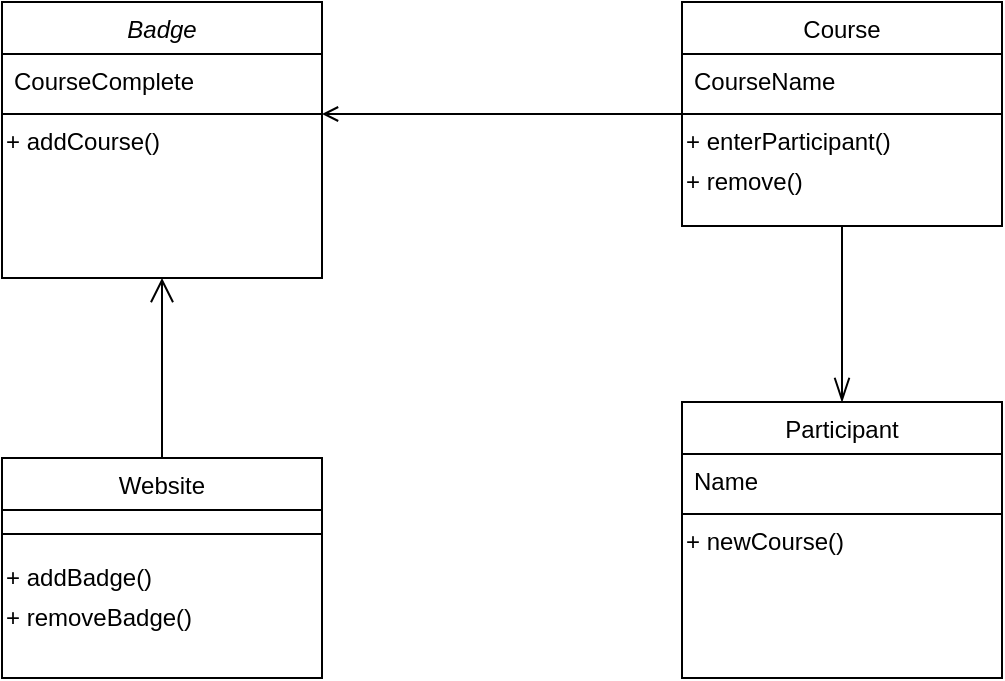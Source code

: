 <mxfile version="16.5.4" type="github" pages="3">
  <diagram id="C5RBs43oDa-KdzZeNtuy" name="Page-1">
    <mxGraphModel dx="1422" dy="762" grid="1" gridSize="10" guides="1" tooltips="1" connect="1" arrows="1" fold="1" page="1" pageScale="1" pageWidth="827" pageHeight="1169" math="0" shadow="0">
      <root>
        <mxCell id="WIyWlLk6GJQsqaUBKTNV-0" />
        <mxCell id="WIyWlLk6GJQsqaUBKTNV-1" parent="WIyWlLk6GJQsqaUBKTNV-0" />
        <mxCell id="zkfFHV4jXpPFQw0GAbJ--0" value="Badge" style="swimlane;fontStyle=2;align=center;verticalAlign=top;childLayout=stackLayout;horizontal=1;startSize=26;horizontalStack=0;resizeParent=1;resizeLast=0;collapsible=1;marginBottom=0;rounded=0;shadow=0;strokeWidth=1;" parent="WIyWlLk6GJQsqaUBKTNV-1" vertex="1">
          <mxGeometry x="220" y="120" width="160" height="138" as="geometry">
            <mxRectangle x="230" y="140" width="160" height="26" as="alternateBounds" />
          </mxGeometry>
        </mxCell>
        <mxCell id="zkfFHV4jXpPFQw0GAbJ--1" value="CourseComplete" style="text;align=left;verticalAlign=top;spacingLeft=4;spacingRight=4;overflow=hidden;rotatable=0;points=[[0,0.5],[1,0.5]];portConstraint=eastwest;" parent="zkfFHV4jXpPFQw0GAbJ--0" vertex="1">
          <mxGeometry y="26" width="160" height="26" as="geometry" />
        </mxCell>
        <mxCell id="zkfFHV4jXpPFQw0GAbJ--4" value="" style="line;html=1;strokeWidth=1;align=left;verticalAlign=middle;spacingTop=-1;spacingLeft=3;spacingRight=3;rotatable=0;labelPosition=right;points=[];portConstraint=eastwest;" parent="zkfFHV4jXpPFQw0GAbJ--0" vertex="1">
          <mxGeometry y="52" width="160" height="8" as="geometry" />
        </mxCell>
        <mxCell id="0Sktb1sjhlvCBiHv4Ixy-4" value="+ addCourse()" style="text;html=1;align=left;verticalAlign=middle;resizable=0;points=[];autosize=1;strokeColor=none;fillColor=none;" vertex="1" parent="zkfFHV4jXpPFQw0GAbJ--0">
          <mxGeometry y="60" width="160" height="20" as="geometry" />
        </mxCell>
        <mxCell id="zkfFHV4jXpPFQw0GAbJ--6" value="Participant" style="swimlane;fontStyle=0;align=center;verticalAlign=top;childLayout=stackLayout;horizontal=1;startSize=26;horizontalStack=0;resizeParent=1;resizeLast=0;collapsible=1;marginBottom=0;rounded=0;shadow=0;strokeWidth=1;" parent="WIyWlLk6GJQsqaUBKTNV-1" vertex="1">
          <mxGeometry x="560" y="320" width="160" height="138" as="geometry">
            <mxRectangle x="130" y="380" width="160" height="26" as="alternateBounds" />
          </mxGeometry>
        </mxCell>
        <mxCell id="zkfFHV4jXpPFQw0GAbJ--7" value="Name" style="text;align=left;verticalAlign=top;spacingLeft=4;spacingRight=4;overflow=hidden;rotatable=0;points=[[0,0.5],[1,0.5]];portConstraint=eastwest;" parent="zkfFHV4jXpPFQw0GAbJ--6" vertex="1">
          <mxGeometry y="26" width="160" height="26" as="geometry" />
        </mxCell>
        <mxCell id="zkfFHV4jXpPFQw0GAbJ--9" value="" style="line;html=1;strokeWidth=1;align=left;verticalAlign=middle;spacingTop=-1;spacingLeft=3;spacingRight=3;rotatable=0;labelPosition=right;points=[];portConstraint=eastwest;" parent="zkfFHV4jXpPFQw0GAbJ--6" vertex="1">
          <mxGeometry y="52" width="160" height="8" as="geometry" />
        </mxCell>
        <mxCell id="0Sktb1sjhlvCBiHv4Ixy-2" value="+ newCourse()" style="text;html=1;align=left;verticalAlign=middle;resizable=0;points=[];autosize=1;strokeColor=none;fillColor=none;" vertex="1" parent="zkfFHV4jXpPFQw0GAbJ--6">
          <mxGeometry y="60" width="160" height="20" as="geometry" />
        </mxCell>
        <mxCell id="zkfFHV4jXpPFQw0GAbJ--13" value="Website" style="swimlane;fontStyle=0;align=center;verticalAlign=top;childLayout=stackLayout;horizontal=1;startSize=26;horizontalStack=0;resizeParent=1;resizeLast=0;collapsible=1;marginBottom=0;rounded=0;shadow=0;strokeWidth=1;" parent="WIyWlLk6GJQsqaUBKTNV-1" vertex="1">
          <mxGeometry x="220" y="348" width="160" height="110" as="geometry">
            <mxRectangle x="340" y="380" width="170" height="26" as="alternateBounds" />
          </mxGeometry>
        </mxCell>
        <mxCell id="zkfFHV4jXpPFQw0GAbJ--15" value="" style="line;html=1;strokeWidth=1;align=left;verticalAlign=middle;spacingTop=-1;spacingLeft=3;spacingRight=3;rotatable=0;labelPosition=right;points=[];portConstraint=eastwest;" parent="zkfFHV4jXpPFQw0GAbJ--13" vertex="1">
          <mxGeometry y="26" width="160" height="24" as="geometry" />
        </mxCell>
        <mxCell id="0Sktb1sjhlvCBiHv4Ixy-0" value="+ addBadge()" style="text;html=1;align=left;verticalAlign=middle;resizable=0;points=[];autosize=1;strokeColor=none;fillColor=none;" vertex="1" parent="zkfFHV4jXpPFQw0GAbJ--13">
          <mxGeometry y="50" width="160" height="20" as="geometry" />
        </mxCell>
        <mxCell id="0Sktb1sjhlvCBiHv4Ixy-1" value="+ removeBadge()" style="text;html=1;align=left;verticalAlign=middle;resizable=0;points=[];autosize=1;strokeColor=none;fillColor=none;" vertex="1" parent="zkfFHV4jXpPFQw0GAbJ--13">
          <mxGeometry y="70" width="160" height="20" as="geometry" />
        </mxCell>
        <mxCell id="zkfFHV4jXpPFQw0GAbJ--16" value="" style="endArrow=open;endSize=10;endFill=0;shadow=0;strokeWidth=1;rounded=0;edgeStyle=elbowEdgeStyle;elbow=vertical;" parent="WIyWlLk6GJQsqaUBKTNV-1" source="zkfFHV4jXpPFQw0GAbJ--13" target="zkfFHV4jXpPFQw0GAbJ--0" edge="1">
          <mxGeometry width="160" relative="1" as="geometry">
            <mxPoint x="210" y="373" as="sourcePoint" />
            <mxPoint x="310" y="271" as="targetPoint" />
          </mxGeometry>
        </mxCell>
        <mxCell id="zkfFHV4jXpPFQw0GAbJ--17" value="Course" style="swimlane;fontStyle=0;align=center;verticalAlign=top;childLayout=stackLayout;horizontal=1;startSize=26;horizontalStack=0;resizeParent=1;resizeLast=0;collapsible=1;marginBottom=0;rounded=0;shadow=0;strokeWidth=1;" parent="WIyWlLk6GJQsqaUBKTNV-1" vertex="1">
          <mxGeometry x="560" y="120" width="160" height="112" as="geometry">
            <mxRectangle x="550" y="140" width="160" height="26" as="alternateBounds" />
          </mxGeometry>
        </mxCell>
        <mxCell id="zkfFHV4jXpPFQw0GAbJ--18" value="CourseName" style="text;align=left;verticalAlign=top;spacingLeft=4;spacingRight=4;overflow=hidden;rotatable=0;points=[[0,0.5],[1,0.5]];portConstraint=eastwest;" parent="zkfFHV4jXpPFQw0GAbJ--17" vertex="1">
          <mxGeometry y="26" width="160" height="26" as="geometry" />
        </mxCell>
        <mxCell id="zkfFHV4jXpPFQw0GAbJ--23" value="" style="line;html=1;strokeWidth=1;align=left;verticalAlign=middle;spacingTop=-1;spacingLeft=3;spacingRight=3;rotatable=0;labelPosition=right;points=[];portConstraint=eastwest;" parent="zkfFHV4jXpPFQw0GAbJ--17" vertex="1">
          <mxGeometry y="52" width="160" height="8" as="geometry" />
        </mxCell>
        <mxCell id="0Sktb1sjhlvCBiHv4Ixy-3" value="+ enterParticipant()" style="text;html=1;align=left;verticalAlign=middle;resizable=0;points=[];autosize=1;strokeColor=none;fillColor=none;" vertex="1" parent="zkfFHV4jXpPFQw0GAbJ--17">
          <mxGeometry y="60" width="160" height="20" as="geometry" />
        </mxCell>
        <mxCell id="0Sktb1sjhlvCBiHv4Ixy-6" value="+ remove()" style="text;html=1;align=left;verticalAlign=middle;resizable=0;points=[];autosize=1;strokeColor=none;fillColor=none;" vertex="1" parent="zkfFHV4jXpPFQw0GAbJ--17">
          <mxGeometry y="80" width="160" height="20" as="geometry" />
        </mxCell>
        <mxCell id="zkfFHV4jXpPFQw0GAbJ--26" value="" style="endArrow=open;shadow=0;strokeWidth=1;rounded=0;endFill=1;edgeStyle=elbowEdgeStyle;elbow=vertical;" parent="WIyWlLk6GJQsqaUBKTNV-1" source="zkfFHV4jXpPFQw0GAbJ--17" target="zkfFHV4jXpPFQw0GAbJ--0" edge="1">
          <mxGeometry x="0.5" y="41" relative="1" as="geometry">
            <mxPoint x="540" y="192" as="sourcePoint" />
            <mxPoint x="380" y="192" as="targetPoint" />
            <mxPoint x="-40" y="32" as="offset" />
          </mxGeometry>
        </mxCell>
        <mxCell id="zkfFHV4jXpPFQw0GAbJ--12" value="" style="endArrow=openThin;endSize=10;endFill=0;shadow=0;strokeWidth=1;rounded=0;edgeStyle=elbowEdgeStyle;elbow=vertical;" parent="WIyWlLk6GJQsqaUBKTNV-1" target="zkfFHV4jXpPFQw0GAbJ--6" edge="1">
          <mxGeometry width="160" relative="1" as="geometry">
            <mxPoint x="640" y="232" as="sourcePoint" />
            <mxPoint x="200" y="203" as="targetPoint" />
          </mxGeometry>
        </mxCell>
      </root>
    </mxGraphModel>
  </diagram>
  <diagram id="fyqYpUCb1IWQsrc-zPGX" name="Page-2">
    <mxGraphModel dx="1422" dy="762" grid="1" gridSize="10" guides="1" tooltips="1" connect="1" arrows="1" fold="1" page="1" pageScale="1" pageWidth="850" pageHeight="1100" math="0" shadow="0">
      <root>
        <mxCell id="_b_HSSJ-UktwjfHMn8Pq-0" />
        <mxCell id="_b_HSSJ-UktwjfHMn8Pq-1" parent="_b_HSSJ-UktwjfHMn8Pq-0" />
        <mxCell id="KcWbz8TfohybHLVrg_Dq-0" value="" style="endArrow=none;dashed=1;html=1;rounded=0;endFill=0;startArrow=none;" edge="1" parent="_b_HSSJ-UktwjfHMn8Pq-1">
          <mxGeometry width="50" height="50" relative="1" as="geometry">
            <mxPoint x="425" y="600" as="sourcePoint" />
            <mxPoint x="425" y="190" as="targetPoint" />
          </mxGeometry>
        </mxCell>
        <mxCell id="am_G7DR-Cw-hglGVlaHF-0" value="sd AddCourse" style="rounded=0;whiteSpace=wrap;html=1;" vertex="1" parent="_b_HSSJ-UktwjfHMn8Pq-1">
          <mxGeometry x="20" y="20" width="210" height="40" as="geometry" />
        </mxCell>
        <mxCell id="am_G7DR-Cw-hglGVlaHF-1" value=":Course" style="rounded=1;whiteSpace=wrap;html=1;" vertex="1" parent="_b_HSSJ-UktwjfHMn8Pq-1">
          <mxGeometry x="610" y="360" width="120" height="60" as="geometry" />
        </mxCell>
        <mxCell id="am_G7DR-Cw-hglGVlaHF-2" value=":Participant" style="rounded=1;whiteSpace=wrap;html=1;" vertex="1" parent="_b_HSSJ-UktwjfHMn8Pq-1">
          <mxGeometry x="365" y="130" width="120" height="60" as="geometry" />
        </mxCell>
        <mxCell id="A2Yz2NX8GPw1VOh9obGS-1" value="" style="endArrow=none;dashed=1;html=1;rounded=0;endFill=0;startArrow=none;" edge="1" parent="_b_HSSJ-UktwjfHMn8Pq-1" source="JJNfZq0DrMoXFD1GyKLa-1">
          <mxGeometry width="50" height="50" relative="1" as="geometry">
            <mxPoint x="180" y="600" as="sourcePoint" />
            <mxPoint x="180" y="190" as="targetPoint" />
          </mxGeometry>
        </mxCell>
        <mxCell id="JJNfZq0DrMoXFD1GyKLa-1" value="" style="rounded=1;whiteSpace=wrap;html=1;rotation=90;" vertex="1" parent="_b_HSSJ-UktwjfHMn8Pq-1">
          <mxGeometry x="40" y="410" width="280" height="30" as="geometry" />
        </mxCell>
        <mxCell id="JJNfZq0DrMoXFD1GyKLa-2" value="" style="endArrow=none;dashed=1;html=1;rounded=0;endFill=0;" edge="1" parent="_b_HSSJ-UktwjfHMn8Pq-1" target="JJNfZq0DrMoXFD1GyKLa-1">
          <mxGeometry width="50" height="50" relative="1" as="geometry">
            <mxPoint x="180" y="600" as="sourcePoint" />
            <mxPoint x="180" y="190" as="targetPoint" />
          </mxGeometry>
        </mxCell>
        <mxCell id="JJNfZq0DrMoXFD1GyKLa-4" value="newCourse()" style="text;html=1;align=center;verticalAlign=middle;resizable=0;points=[];autosize=1;strokeColor=none;fillColor=none;" vertex="1" parent="_b_HSSJ-UktwjfHMn8Pq-1">
          <mxGeometry x="310" y="350" width="80" height="20" as="geometry" />
        </mxCell>
        <mxCell id="QqqKoIki-5vvw5ZK9sGv-0" value="" style="endArrow=none;dashed=1;html=1;rounded=0;endFill=0;" edge="1" parent="_b_HSSJ-UktwjfHMn8Pq-1">
          <mxGeometry width="50" height="50" relative="1" as="geometry">
            <mxPoint x="669.5" y="420" as="sourcePoint" />
            <mxPoint x="670" y="600" as="targetPoint" />
          </mxGeometry>
        </mxCell>
        <mxCell id="Bc11FVix0fWKdfYotMKO-0" value="" style="endArrow=classic;html=1;rounded=0;exitX=0.836;exitY=0.033;exitDx=0;exitDy=0;exitPerimeter=0;entryX=0.345;entryY=1;entryDx=0;entryDy=0;entryPerimeter=0;" edge="1" parent="_b_HSSJ-UktwjfHMn8Pq-1" source="JJNfZq0DrMoXFD1GyKLa-1" target="AjvF1XqFichiJHX925_Q-0">
          <mxGeometry width="50" height="50" relative="1" as="geometry">
            <mxPoint x="200" y="517" as="sourcePoint" />
            <mxPoint x="410" y="517" as="targetPoint" />
          </mxGeometry>
        </mxCell>
        <mxCell id="LFQKSDHIQSjebT7h8gsQ-0" value="enterParticipant()" style="text;html=1;align=center;verticalAlign=middle;resizable=0;points=[];autosize=1;strokeColor=none;fillColor=none;" vertex="1" parent="_b_HSSJ-UktwjfHMn8Pq-1">
          <mxGeometry x="245" y="497.03" width="110" height="20" as="geometry" />
        </mxCell>
        <mxCell id="PF8lTsIWyfNe0sKidX8t-0" value="" style="endArrow=open;dashed=1;html=1;rounded=0;exitX=0.554;exitY=0.033;exitDx=0;exitDy=0;exitPerimeter=0;endFill=0;entryX=0.557;entryY=0.033;entryDx=0;entryDy=0;entryPerimeter=0;" edge="1" parent="_b_HSSJ-UktwjfHMn8Pq-1" target="JJNfZq0DrMoXFD1GyKLa-1">
          <mxGeometry width="50" height="50" relative="1" as="geometry">
            <mxPoint x="670" y="440" as="sourcePoint" />
            <mxPoint x="190" y="440" as="targetPoint" />
          </mxGeometry>
        </mxCell>
        <mxCell id="wh0_peJYcpoYyS5MczVe-0" value=":Badge" style="rounded=1;whiteSpace=wrap;html=1;" vertex="1" parent="_b_HSSJ-UktwjfHMn8Pq-1">
          <mxGeometry x="120" y="130" width="120" height="60" as="geometry" />
        </mxCell>
        <mxCell id="AjvF1XqFichiJHX925_Q-0" value="" style="rounded=1;whiteSpace=wrap;html=1;rotation=90;" vertex="1" parent="_b_HSSJ-UktwjfHMn8Pq-1">
          <mxGeometry x="379.85" y="517.03" width="90.31" height="30" as="geometry" />
        </mxCell>
        <mxCell id="X4zL3oJ4dAOE29LgVWkx-0" value="" style="endArrow=classic;html=1;rounded=0;entryX=0;entryY=0.25;entryDx=0;entryDy=0;exitX=0.325;exitY=0.033;exitDx=0;exitDy=0;exitPerimeter=0;" edge="1" parent="_b_HSSJ-UktwjfHMn8Pq-1" source="JJNfZq0DrMoXFD1GyKLa-1" target="am_G7DR-Cw-hglGVlaHF-1">
          <mxGeometry width="50" height="50" relative="1" as="geometry">
            <mxPoint x="190" y="375" as="sourcePoint" />
            <mxPoint x="590" y="370" as="targetPoint" />
          </mxGeometry>
        </mxCell>
        <mxCell id="WV5dYmEhPwpAWh1jZXB_-2" value="" style="endArrow=openThin;dashed=1;html=1;rounded=0;endFill=0;entryX=0.968;entryY=0.033;entryDx=0;entryDy=0;entryPerimeter=0;" edge="1" parent="_b_HSSJ-UktwjfHMn8Pq-1" target="JJNfZq0DrMoXFD1GyKLa-1">
          <mxGeometry width="50" height="50" relative="1" as="geometry">
            <mxPoint x="410" y="556" as="sourcePoint" />
            <mxPoint x="340.5" y="720" as="targetPoint" />
          </mxGeometry>
        </mxCell>
      </root>
    </mxGraphModel>
  </diagram>
  <diagram id="uqhPWQuFGqRp4sWK-Wkv" name="Page-3">
    <mxGraphModel dx="1422" dy="762" grid="1" gridSize="10" guides="1" tooltips="1" connect="1" arrows="1" fold="1" page="1" pageScale="1" pageWidth="850" pageHeight="1100" math="0" shadow="0">
      <root>
        <mxCell id="7UoR-MQGNeIn55Ar3lOH-0" />
        <mxCell id="7UoR-MQGNeIn55Ar3lOH-1" parent="7UoR-MQGNeIn55Ar3lOH-0" />
        <mxCell id="7UoR-MQGNeIn55Ar3lOH-2" value="sd AddBadge" style="rounded=1;whiteSpace=wrap;html=1;" vertex="1" parent="7UoR-MQGNeIn55Ar3lOH-1">
          <mxGeometry x="20" y="20" width="170" height="50" as="geometry" />
        </mxCell>
        <mxCell id="Vh6SkbjYE_t1iaBpKEPn-0" value=":Course" style="rounded=1;whiteSpace=wrap;html=1;" vertex="1" parent="7UoR-MQGNeIn55Ar3lOH-1">
          <mxGeometry x="460" y="120" width="120" height="60" as="geometry" />
        </mxCell>
        <mxCell id="Vh6SkbjYE_t1iaBpKEPn-1" value=":Participant" style="rounded=1;whiteSpace=wrap;html=1;" vertex="1" parent="7UoR-MQGNeIn55Ar3lOH-1">
          <mxGeometry x="270" y="120" width="120" height="60" as="geometry" />
        </mxCell>
        <mxCell id="Vh6SkbjYE_t1iaBpKEPn-2" value=":Badge" style="rounded=1;whiteSpace=wrap;html=1;" vertex="1" parent="7UoR-MQGNeIn55Ar3lOH-1">
          <mxGeometry x="60" y="120" width="120" height="60" as="geometry" />
        </mxCell>
        <mxCell id="Vh6SkbjYE_t1iaBpKEPn-3" value=":Website" style="rounded=1;whiteSpace=wrap;html=1;" vertex="1" parent="7UoR-MQGNeIn55Ar3lOH-1">
          <mxGeometry x="710" y="260" width="120" height="60" as="geometry" />
        </mxCell>
        <mxCell id="FzFJXa0Ab6M7-j3-QqAk-1" value="" style="endArrow=none;dashed=1;html=1;rounded=0;startArrow=none;" edge="1" parent="7UoR-MQGNeIn55Ar3lOH-1" source="u_HG8KHUVJHx7AIHAUtG-0">
          <mxGeometry width="50" height="50" relative="1" as="geometry">
            <mxPoint x="120" y="800" as="sourcePoint" />
            <mxPoint x="120" y="180" as="targetPoint" />
          </mxGeometry>
        </mxCell>
        <mxCell id="FzFJXa0Ab6M7-j3-QqAk-2" value="" style="endArrow=none;dashed=1;html=1;rounded=0;startArrow=none;" edge="1" parent="7UoR-MQGNeIn55Ar3lOH-1" source="LsGO1JQajbw7bh57Xwns-0">
          <mxGeometry width="50" height="50" relative="1" as="geometry">
            <mxPoint x="329.5" y="800" as="sourcePoint" />
            <mxPoint x="329.5" y="180" as="targetPoint" />
          </mxGeometry>
        </mxCell>
        <mxCell id="FzFJXa0Ab6M7-j3-QqAk-3" value="" style="endArrow=cross;dashed=1;html=1;rounded=0;endFill=0;" edge="1" parent="7UoR-MQGNeIn55Ar3lOH-1">
          <mxGeometry width="50" height="50" relative="1" as="geometry">
            <mxPoint x="519.5" y="180" as="sourcePoint" />
            <mxPoint x="520" y="440" as="targetPoint" />
          </mxGeometry>
        </mxCell>
        <mxCell id="u_HG8KHUVJHx7AIHAUtG-0" value="" style="rounded=1;whiteSpace=wrap;html=1;rotation=90;" vertex="1" parent="7UoR-MQGNeIn55Ar3lOH-1">
          <mxGeometry x="-75" y="460" width="390" height="30" as="geometry" />
        </mxCell>
        <mxCell id="u_HG8KHUVJHx7AIHAUtG-1" value="" style="endArrow=none;dashed=1;html=1;rounded=0;" edge="1" parent="7UoR-MQGNeIn55Ar3lOH-1" target="u_HG8KHUVJHx7AIHAUtG-0">
          <mxGeometry width="50" height="50" relative="1" as="geometry">
            <mxPoint x="120" y="800" as="sourcePoint" />
            <mxPoint x="120" y="180" as="targetPoint" />
          </mxGeometry>
        </mxCell>
        <mxCell id="LsGO1JQajbw7bh57Xwns-0" value="" style="rounded=1;whiteSpace=wrap;html=1;rotation=90;" vertex="1" parent="7UoR-MQGNeIn55Ar3lOH-1">
          <mxGeometry x="258.75" y="370" width="142.5" height="30" as="geometry" />
        </mxCell>
        <mxCell id="AxbtBi1MoVcRpqxb68ec-0" value="" style="endArrow=none;dashed=1;html=1;rounded=0;" edge="1" parent="7UoR-MQGNeIn55Ar3lOH-1" target="LsGO1JQajbw7bh57Xwns-0">
          <mxGeometry width="50" height="50" relative="1" as="geometry">
            <mxPoint x="329.5" y="800" as="sourcePoint" />
            <mxPoint x="329.5" y="180" as="targetPoint" />
          </mxGeometry>
        </mxCell>
        <mxCell id="AxbtBi1MoVcRpqxb68ec-1" value="" style="endArrow=classic;html=1;rounded=0;exitX=0.269;exitY=-0.033;exitDx=0;exitDy=0;entryX=0.5;entryY=1;entryDx=0;entryDy=0;exitPerimeter=0;" edge="1" parent="7UoR-MQGNeIn55Ar3lOH-1" source="u_HG8KHUVJHx7AIHAUtG-0" target="LsGO1JQajbw7bh57Xwns-0">
          <mxGeometry width="50" height="50" relative="1" as="geometry">
            <mxPoint x="140" y="360" as="sourcePoint" />
            <mxPoint x="240" y="360" as="targetPoint" />
          </mxGeometry>
        </mxCell>
        <mxCell id="mhtPruLZBZR5y1ldK58d-0" value="Remove()" style="text;html=1;align=center;verticalAlign=middle;resizable=0;points=[];autosize=1;strokeColor=none;fillColor=none;" vertex="1" parent="7UoR-MQGNeIn55Ar3lOH-1">
          <mxGeometry x="193.75" y="360" width="70" height="20" as="geometry" />
        </mxCell>
        <mxCell id="mhtPruLZBZR5y1ldK58d-1" value="" style="endArrow=classic;html=1;rounded=0;exitX=0.809;exitY=0;exitDx=0;exitDy=0;exitPerimeter=0;" edge="1" parent="7UoR-MQGNeIn55Ar3lOH-1" source="LsGO1JQajbw7bh57Xwns-0">
          <mxGeometry width="50" height="50" relative="1" as="geometry">
            <mxPoint x="350" y="410.0" as="sourcePoint" />
            <mxPoint x="520" y="430" as="targetPoint" />
          </mxGeometry>
        </mxCell>
        <mxCell id="mhtPruLZBZR5y1ldK58d-2" value="Destroy" style="text;html=1;align=center;verticalAlign=middle;resizable=0;points=[];autosize=1;strokeColor=none;fillColor=none;" vertex="1" parent="7UoR-MQGNeIn55Ar3lOH-1">
          <mxGeometry x="401.25" y="410" width="60" height="20" as="geometry" />
        </mxCell>
        <mxCell id="PkJXDC72NbkGCpFJIhNA-0" value="" style="endArrow=classic;html=1;rounded=0;exitX=0.269;exitY=-0.033;exitDx=0;exitDy=0;exitPerimeter=0;" edge="1" parent="7UoR-MQGNeIn55Ar3lOH-1">
          <mxGeometry width="50" height="50" relative="1" as="geometry">
            <mxPoint x="710" y="290" as="sourcePoint" />
            <mxPoint x="135.99" y="290.0" as="targetPoint" />
          </mxGeometry>
        </mxCell>
        <mxCell id="bMcFoObXjj7jUptE2qNj-0" value="addBadge()" style="text;html=1;align=center;verticalAlign=middle;resizable=0;points=[];autosize=1;strokeColor=none;fillColor=none;" vertex="1" parent="7UoR-MQGNeIn55Ar3lOH-1">
          <mxGeometry x="430" y="270" width="80" height="20" as="geometry" />
        </mxCell>
      </root>
    </mxGraphModel>
  </diagram>
</mxfile>
